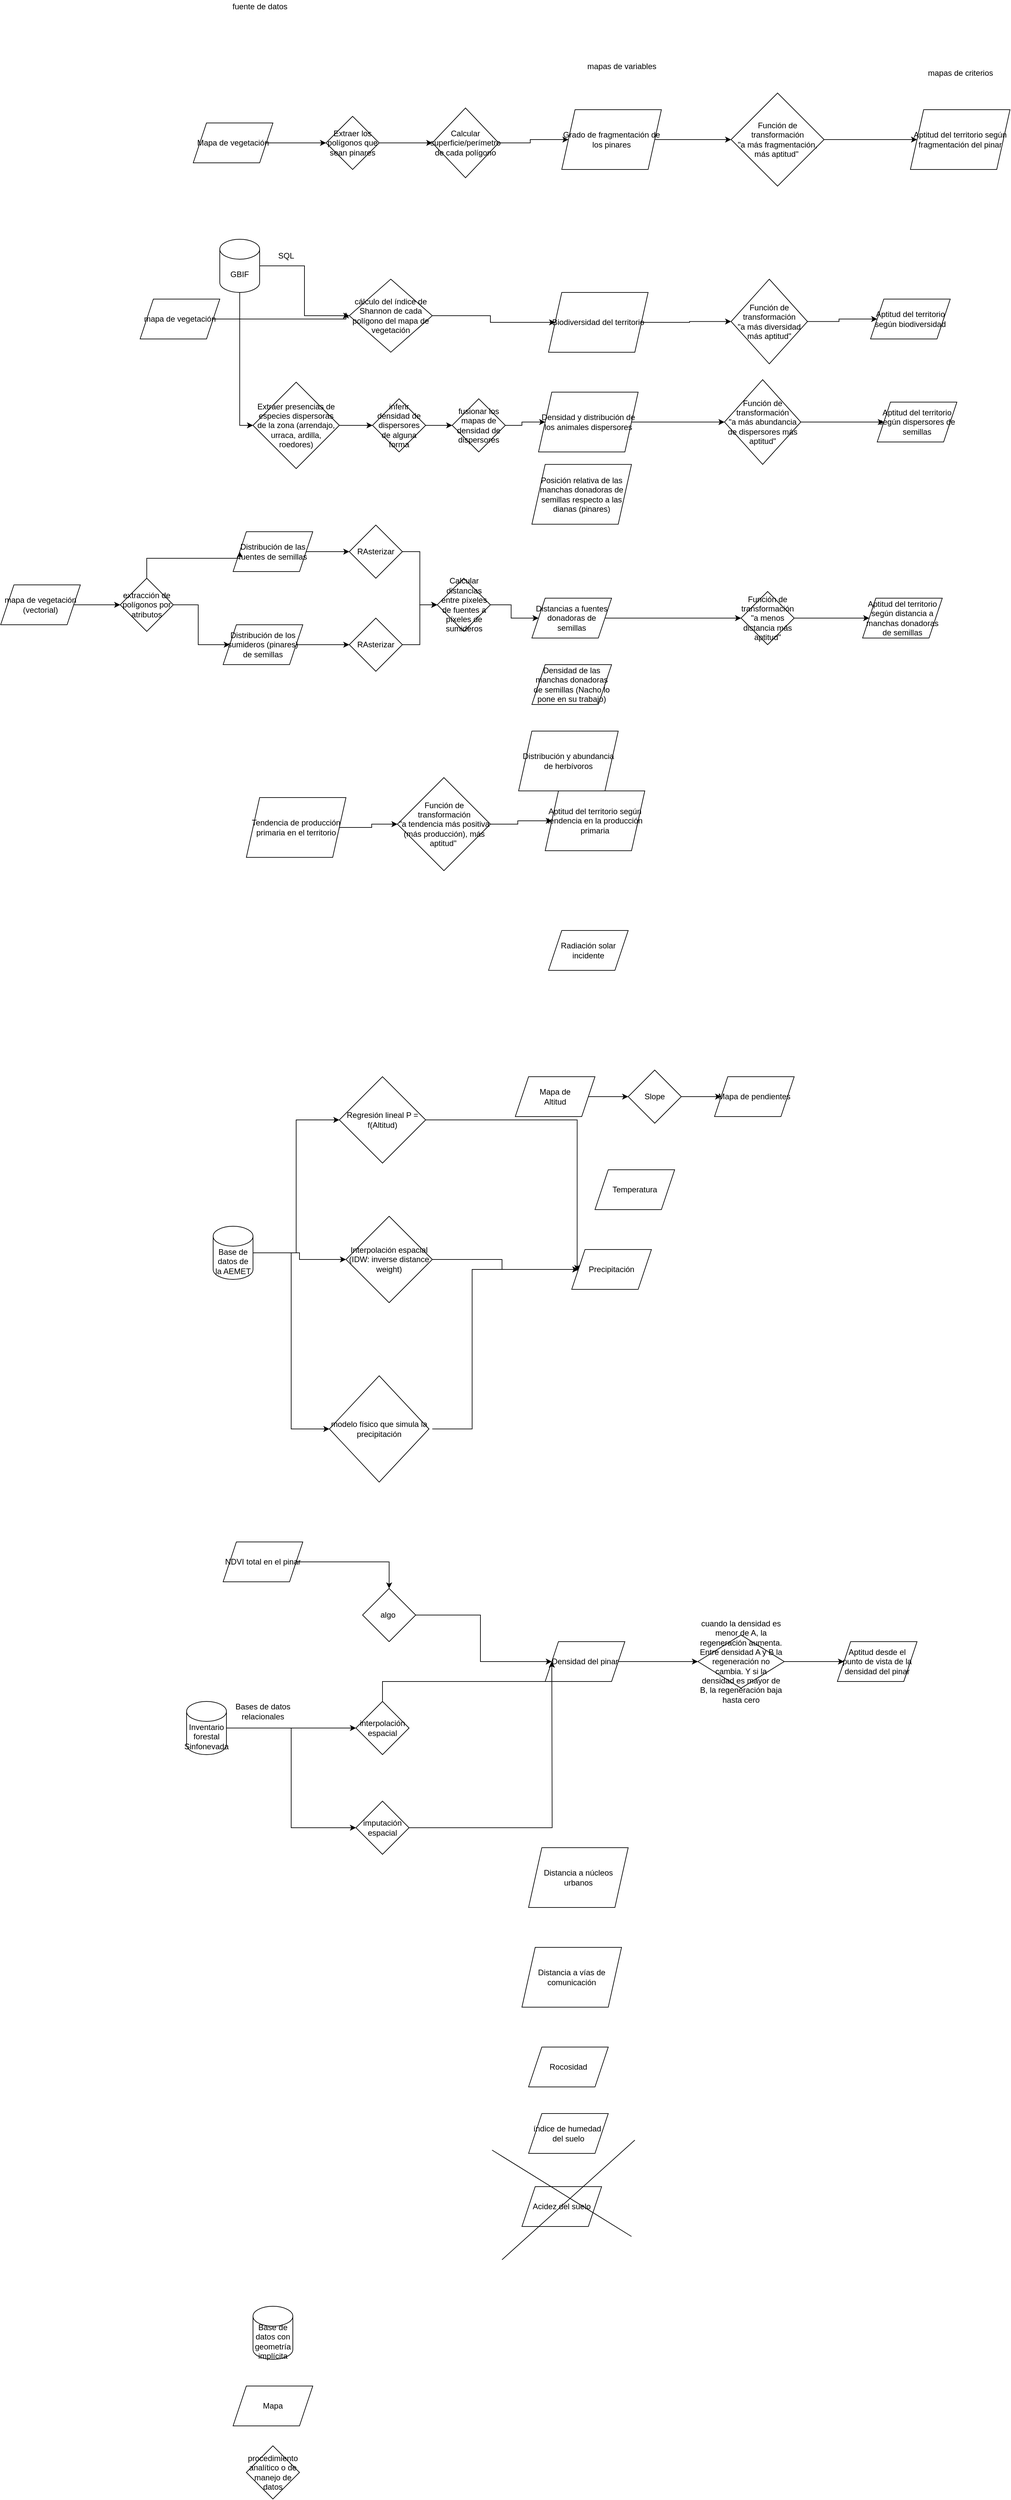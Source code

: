 <mxfile version="17.4.2" type="device"><diagram id="CVFnFEF0VjmhLy7Pes1-" name="Page-1"><mxGraphModel dx="3374" dy="2244" grid="1" gridSize="10" guides="1" tooltips="1" connect="1" arrows="1" fold="1" page="1" pageScale="1" pageWidth="2336" pageHeight="1654" math="0" shadow="0"><root><mxCell id="0"/><mxCell id="1" parent="0"/><mxCell id="jDMrutYzg-nRi5SFJwBp-1" value="Posición relativa de las manchas donadoras de semillas respecto a las dianas (pinares)&lt;br&gt;" style="shape=parallelogram;perimeter=parallelogramPerimeter;whiteSpace=wrap;html=1;fixedSize=1;" parent="1" vertex="1"><mxGeometry x="550" y="-311.25" width="150" height="90" as="geometry"/></mxCell><mxCell id="jDMrutYzg-nRi5SFJwBp-2" value="Acidez del suelo" style="shape=parallelogram;perimeter=parallelogramPerimeter;whiteSpace=wrap;html=1;fixedSize=1;" parent="1" vertex="1"><mxGeometry x="535" y="2280" width="120" height="60" as="geometry"/></mxCell><mxCell id="jDMrutYzg-nRi5SFJwBp-27" value="" style="edgeStyle=orthogonalEdgeStyle;rounded=0;orthogonalLoop=1;jettySize=auto;html=1;" parent="1" source="jDMrutYzg-nRi5SFJwBp-3" target="jDMrutYzg-nRi5SFJwBp-26" edge="1"><mxGeometry relative="1" as="geometry"/></mxCell><mxCell id="jDMrutYzg-nRi5SFJwBp-3" value="Mapa de &lt;br&gt;Altitud" style="shape=parallelogram;perimeter=parallelogramPerimeter;whiteSpace=wrap;html=1;fixedSize=1;" parent="1" vertex="1"><mxGeometry x="525" y="610" width="120" height="60" as="geometry"/></mxCell><mxCell id="jDMrutYzg-nRi5SFJwBp-4" value="Temperatura" style="shape=parallelogram;perimeter=parallelogramPerimeter;whiteSpace=wrap;html=1;fixedSize=1;" parent="1" vertex="1"><mxGeometry x="645" y="750" width="120" height="60" as="geometry"/></mxCell><mxCell id="jDMrutYzg-nRi5SFJwBp-5" value="Precipitación" style="shape=parallelogram;perimeter=parallelogramPerimeter;whiteSpace=wrap;html=1;fixedSize=1;" parent="1" vertex="1"><mxGeometry x="610" y="870" width="120" height="60" as="geometry"/></mxCell><mxCell id="jDMrutYzg-nRi5SFJwBp-9" value="Mapa de pendientes" style="shape=parallelogram;perimeter=parallelogramPerimeter;whiteSpace=wrap;html=1;fixedSize=1;" parent="1" vertex="1"><mxGeometry x="825" y="610" width="120" height="60" as="geometry"/></mxCell><mxCell id="jDMrutYzg-nRi5SFJwBp-10" value="Radiación solar incidente" style="shape=parallelogram;perimeter=parallelogramPerimeter;whiteSpace=wrap;html=1;fixedSize=1;" parent="1" vertex="1"><mxGeometry x="575" y="390" width="120" height="60" as="geometry"/></mxCell><mxCell id="jDMrutYzg-nRi5SFJwBp-16" value="Rocosidad" style="shape=parallelogram;perimeter=parallelogramPerimeter;whiteSpace=wrap;html=1;fixedSize=1;" parent="1" vertex="1"><mxGeometry x="545" y="2070" width="120" height="60" as="geometry"/></mxCell><mxCell id="Lil3zmmJc0VurwENncHi-10" style="edgeStyle=orthogonalEdgeStyle;rounded=0;orthogonalLoop=1;jettySize=auto;html=1;" edge="1" parent="1" source="jDMrutYzg-nRi5SFJwBp-24" target="Lil3zmmJc0VurwENncHi-9"><mxGeometry relative="1" as="geometry"/></mxCell><mxCell id="jDMrutYzg-nRi5SFJwBp-24" value="Densidad del pinar" style="shape=parallelogram;perimeter=parallelogramPerimeter;whiteSpace=wrap;html=1;fixedSize=1;" parent="1" vertex="1"><mxGeometry x="570" y="1460" width="120" height="60" as="geometry"/></mxCell><mxCell id="jDMrutYzg-nRi5SFJwBp-28" style="edgeStyle=orthogonalEdgeStyle;rounded=0;orthogonalLoop=1;jettySize=auto;html=1;" parent="1" source="jDMrutYzg-nRi5SFJwBp-26" target="jDMrutYzg-nRi5SFJwBp-9" edge="1"><mxGeometry relative="1" as="geometry"/></mxCell><mxCell id="jDMrutYzg-nRi5SFJwBp-26" value="Slope" style="rhombus;whiteSpace=wrap;html=1;" parent="1" vertex="1"><mxGeometry x="695" y="600" width="80" height="80" as="geometry"/></mxCell><mxCell id="Lil3zmmJc0VurwENncHi-43" value="" style="edgeStyle=orthogonalEdgeStyle;rounded=0;orthogonalLoop=1;jettySize=auto;html=1;" edge="1" parent="1" source="DqTmNQmAp-WuJFFMCKw--1" target="Lil3zmmJc0VurwENncHi-42"><mxGeometry relative="1" as="geometry"/></mxCell><mxCell id="DqTmNQmAp-WuJFFMCKw--1" value="Distancias a fuentes donadoras de semillas" style="shape=parallelogram;perimeter=parallelogramPerimeter;whiteSpace=wrap;html=1;fixedSize=1;" parent="1" vertex="1"><mxGeometry x="550" y="-110" width="120" height="60" as="geometry"/></mxCell><mxCell id="Lil3zmmJc0VurwENncHi-32" style="edgeStyle=orthogonalEdgeStyle;rounded=0;orthogonalLoop=1;jettySize=auto;html=1;" edge="1" parent="1" source="DqTmNQmAp-WuJFFMCKw--2" target="Lil3zmmJc0VurwENncHi-31"><mxGeometry relative="1" as="geometry"/></mxCell><mxCell id="DqTmNQmAp-WuJFFMCKw--2" value="Densidad y distribución de los animales dispersores" style="shape=parallelogram;perimeter=parallelogramPerimeter;whiteSpace=wrap;html=1;fixedSize=1;" parent="1" vertex="1"><mxGeometry x="560" y="-420" width="150" height="90" as="geometry"/></mxCell><mxCell id="DqTmNQmAp-WuJFFMCKw--18" style="edgeStyle=orthogonalEdgeStyle;rounded=0;orthogonalLoop=1;jettySize=auto;html=1;entryX=0;entryY=0.5;entryDx=0;entryDy=0;" parent="1" source="DqTmNQmAp-WuJFFMCKw--3" target="DqTmNQmAp-WuJFFMCKw--17" edge="1"><mxGeometry relative="1" as="geometry"/></mxCell><mxCell id="DqTmNQmAp-WuJFFMCKw--3" value="Grado de fragmentación de los pinares" style="shape=parallelogram;perimeter=parallelogramPerimeter;whiteSpace=wrap;html=1;fixedSize=1;" parent="1" vertex="1"><mxGeometry x="595" y="-845" width="150" height="90" as="geometry"/></mxCell><mxCell id="DqTmNQmAp-WuJFFMCKw--4" value="Distancia a núcleos urbanos" style="shape=parallelogram;perimeter=parallelogramPerimeter;whiteSpace=wrap;html=1;fixedSize=1;" parent="1" vertex="1"><mxGeometry x="545" y="1770" width="150" height="90" as="geometry"/></mxCell><mxCell id="DqTmNQmAp-WuJFFMCKw--5" value="Distribución y abundancia de herbívoros" style="shape=parallelogram;perimeter=parallelogramPerimeter;whiteSpace=wrap;html=1;fixedSize=1;" parent="1" vertex="1"><mxGeometry x="530" y="90" width="150" height="90" as="geometry"/></mxCell><mxCell id="DqTmNQmAp-WuJFFMCKw--6" value="Distancia a vías de comunicación" style="shape=parallelogram;perimeter=parallelogramPerimeter;whiteSpace=wrap;html=1;fixedSize=1;" parent="1" vertex="1"><mxGeometry x="535" y="1920" width="150" height="90" as="geometry"/></mxCell><mxCell id="DqTmNQmAp-WuJFFMCKw--15" style="edgeStyle=orthogonalEdgeStyle;rounded=0;orthogonalLoop=1;jettySize=auto;html=1;entryX=0;entryY=0.5;entryDx=0;entryDy=0;" parent="1" source="DqTmNQmAp-WuJFFMCKw--7" target="DqTmNQmAp-WuJFFMCKw--13" edge="1"><mxGeometry relative="1" as="geometry"/></mxCell><mxCell id="DqTmNQmAp-WuJFFMCKw--7" value="Tendencia de producción primaria en el territorio" style="shape=parallelogram;perimeter=parallelogramPerimeter;whiteSpace=wrap;html=1;fixedSize=1;" parent="1" vertex="1"><mxGeometry x="120" y="190" width="150" height="90" as="geometry"/></mxCell><mxCell id="DqTmNQmAp-WuJFFMCKw--10" value="" style="edgeStyle=orthogonalEdgeStyle;rounded=0;orthogonalLoop=1;jettySize=auto;html=1;" parent="1" source="DqTmNQmAp-WuJFFMCKw--8" target="DqTmNQmAp-WuJFFMCKw--9" edge="1"><mxGeometry relative="1" as="geometry"/></mxCell><mxCell id="DqTmNQmAp-WuJFFMCKw--8" value="Biodiversidad del territorio" style="shape=parallelogram;perimeter=parallelogramPerimeter;whiteSpace=wrap;html=1;fixedSize=1;" parent="1" vertex="1"><mxGeometry x="575" y="-570" width="150" height="90" as="geometry"/></mxCell><mxCell id="DqTmNQmAp-WuJFFMCKw--12" style="edgeStyle=orthogonalEdgeStyle;rounded=0;orthogonalLoop=1;jettySize=auto;html=1;" parent="1" source="DqTmNQmAp-WuJFFMCKw--9" target="DqTmNQmAp-WuJFFMCKw--11" edge="1"><mxGeometry relative="1" as="geometry"/></mxCell><mxCell id="DqTmNQmAp-WuJFFMCKw--9" value="Función de transformación&lt;br&gt;&quot;a más diversidad más aptitud&quot;" style="rhombus;whiteSpace=wrap;html=1;" parent="1" vertex="1"><mxGeometry x="850" y="-590" width="115" height="127.5" as="geometry"/></mxCell><mxCell id="DqTmNQmAp-WuJFFMCKw--11" value="Aptitud del territorio según biodiversidad" style="shape=parallelogram;perimeter=parallelogramPerimeter;whiteSpace=wrap;html=1;fixedSize=1;" parent="1" vertex="1"><mxGeometry x="1060" y="-560" width="120" height="60" as="geometry"/></mxCell><mxCell id="DqTmNQmAp-WuJFFMCKw--16" style="edgeStyle=orthogonalEdgeStyle;rounded=0;orthogonalLoop=1;jettySize=auto;html=1;" parent="1" source="DqTmNQmAp-WuJFFMCKw--13" target="DqTmNQmAp-WuJFFMCKw--14" edge="1"><mxGeometry relative="1" as="geometry"/></mxCell><mxCell id="DqTmNQmAp-WuJFFMCKw--13" value="Función de transformación&lt;br&gt;&quot;a tendencia más positiva (más producción), más aptitud&quot;&amp;nbsp;" style="rhombus;whiteSpace=wrap;html=1;" parent="1" vertex="1"><mxGeometry x="347.5" y="160" width="140" height="140" as="geometry"/></mxCell><mxCell id="DqTmNQmAp-WuJFFMCKw--14" value="Aptitud del territorio según tendencia en la producción primaria" style="shape=parallelogram;perimeter=parallelogramPerimeter;whiteSpace=wrap;html=1;fixedSize=1;" parent="1" vertex="1"><mxGeometry x="570" y="180" width="150" height="90" as="geometry"/></mxCell><mxCell id="DqTmNQmAp-WuJFFMCKw--20" style="edgeStyle=orthogonalEdgeStyle;rounded=0;orthogonalLoop=1;jettySize=auto;html=1;entryX=0;entryY=0.5;entryDx=0;entryDy=0;" parent="1" source="DqTmNQmAp-WuJFFMCKw--17" target="DqTmNQmAp-WuJFFMCKw--19" edge="1"><mxGeometry relative="1" as="geometry"/></mxCell><mxCell id="DqTmNQmAp-WuJFFMCKw--17" value="Función de transformación&lt;br&gt;&quot;a más fragmentación, más aptitud&quot;&amp;nbsp;" style="rhombus;whiteSpace=wrap;html=1;" parent="1" vertex="1"><mxGeometry x="850" y="-870" width="140" height="140" as="geometry"/></mxCell><mxCell id="DqTmNQmAp-WuJFFMCKw--19" value="Aptitud del territorio según fragmentación del pinar" style="shape=parallelogram;perimeter=parallelogramPerimeter;whiteSpace=wrap;html=1;fixedSize=1;" parent="1" vertex="1"><mxGeometry x="1120" y="-845" width="150" height="90" as="geometry"/></mxCell><mxCell id="DqTmNQmAp-WuJFFMCKw--21" value="mapas de criterios" style="text;html=1;align=center;verticalAlign=middle;resizable=0;points=[];autosize=1;strokeColor=none;fillColor=none;" parent="1" vertex="1"><mxGeometry x="1140" y="-910" width="110" height="20" as="geometry"/></mxCell><mxCell id="DqTmNQmAp-WuJFFMCKw--22" value="mapas de variables" style="text;html=1;align=center;verticalAlign=middle;resizable=0;points=[];autosize=1;strokeColor=none;fillColor=none;" parent="1" vertex="1"><mxGeometry x="625" y="-920" width="120" height="20" as="geometry"/></mxCell><mxCell id="DqTmNQmAp-WuJFFMCKw--23" value="" style="endArrow=none;html=1;rounded=0;" parent="1" edge="1"><mxGeometry width="50" height="50" relative="1" as="geometry"><mxPoint x="505" y="2390" as="sourcePoint"/><mxPoint x="705" y="2210" as="targetPoint"/></mxGeometry></mxCell><mxCell id="DqTmNQmAp-WuJFFMCKw--24" value="" style="endArrow=none;html=1;rounded=0;" parent="1" edge="1"><mxGeometry width="50" height="50" relative="1" as="geometry"><mxPoint x="490" y="2225" as="sourcePoint"/><mxPoint x="700" y="2355" as="targetPoint"/></mxGeometry></mxCell><mxCell id="DqTmNQmAp-WuJFFMCKw--25" value="índice de humedad&amp;nbsp; del suelo" style="shape=parallelogram;perimeter=parallelogramPerimeter;whiteSpace=wrap;html=1;fixedSize=1;" parent="1" vertex="1"><mxGeometry x="545" y="2170" width="120" height="60" as="geometry"/></mxCell><mxCell id="DqTmNQmAp-WuJFFMCKw--31" style="edgeStyle=orthogonalEdgeStyle;rounded=0;orthogonalLoop=1;jettySize=auto;html=1;entryX=0;entryY=0.5;entryDx=0;entryDy=0;" parent="1" source="DqTmNQmAp-WuJFFMCKw--26" target="DqTmNQmAp-WuJFFMCKw--30" edge="1"><mxGeometry relative="1" as="geometry"/></mxCell><mxCell id="DqTmNQmAp-WuJFFMCKw--34" style="edgeStyle=orthogonalEdgeStyle;rounded=0;orthogonalLoop=1;jettySize=auto;html=1;entryX=0;entryY=0.5;entryDx=0;entryDy=0;" parent="1" source="DqTmNQmAp-WuJFFMCKw--26" target="DqTmNQmAp-WuJFFMCKw--33" edge="1"><mxGeometry relative="1" as="geometry"/></mxCell><mxCell id="DqTmNQmAp-WuJFFMCKw--37" style="edgeStyle=orthogonalEdgeStyle;rounded=0;orthogonalLoop=1;jettySize=auto;html=1;entryX=0;entryY=0.5;entryDx=0;entryDy=0;" parent="1" source="DqTmNQmAp-WuJFFMCKw--26" target="DqTmNQmAp-WuJFFMCKw--36" edge="1"><mxGeometry relative="1" as="geometry"/></mxCell><mxCell id="DqTmNQmAp-WuJFFMCKw--26" value="Base de datos de la AEMET" style="shape=cylinder3;whiteSpace=wrap;html=1;boundedLbl=1;backgroundOutline=1;size=15;" parent="1" vertex="1"><mxGeometry x="70" y="835" width="60" height="80" as="geometry"/></mxCell><mxCell id="DqTmNQmAp-WuJFFMCKw--32" style="edgeStyle=orthogonalEdgeStyle;rounded=0;orthogonalLoop=1;jettySize=auto;html=1;entryX=0.068;entryY=0.538;entryDx=0;entryDy=0;entryPerimeter=0;" parent="1" source="DqTmNQmAp-WuJFFMCKw--30" target="jDMrutYzg-nRi5SFJwBp-5" edge="1"><mxGeometry relative="1" as="geometry"/></mxCell><mxCell id="DqTmNQmAp-WuJFFMCKw--30" value="Regresión lineal P = f(Altitud)" style="rhombus;whiteSpace=wrap;html=1;" parent="1" vertex="1"><mxGeometry x="260" y="610" width="130" height="130" as="geometry"/></mxCell><mxCell id="DqTmNQmAp-WuJFFMCKw--35" style="edgeStyle=orthogonalEdgeStyle;rounded=0;orthogonalLoop=1;jettySize=auto;html=1;" parent="1" source="DqTmNQmAp-WuJFFMCKw--33" target="jDMrutYzg-nRi5SFJwBp-5" edge="1"><mxGeometry relative="1" as="geometry"/></mxCell><mxCell id="DqTmNQmAp-WuJFFMCKw--33" value="Interpolación espacial (IDW: inverse distance weight)" style="rhombus;whiteSpace=wrap;html=1;" parent="1" vertex="1"><mxGeometry x="270" y="820" width="130" height="130" as="geometry"/></mxCell><mxCell id="DqTmNQmAp-WuJFFMCKw--38" style="edgeStyle=orthogonalEdgeStyle;rounded=0;orthogonalLoop=1;jettySize=auto;html=1;entryX=0;entryY=0.5;entryDx=0;entryDy=0;" parent="1" target="jDMrutYzg-nRi5SFJwBp-5" edge="1"><mxGeometry relative="1" as="geometry"><Array as="points"><mxPoint x="460" y="1140"/><mxPoint x="460" y="900"/></Array><mxPoint x="400" y="1140" as="sourcePoint"/></mxGeometry></mxCell><mxCell id="DqTmNQmAp-WuJFFMCKw--36" value="modelo físico que simula la precipitación" style="rhombus;whiteSpace=wrap;html=1;" parent="1" vertex="1"><mxGeometry x="245" y="1060" width="150" height="160" as="geometry"/></mxCell><mxCell id="DqTmNQmAp-WuJFFMCKw--41" style="edgeStyle=orthogonalEdgeStyle;rounded=0;orthogonalLoop=1;jettySize=auto;html=1;" parent="1" source="DqTmNQmAp-WuJFFMCKw--39" target="DqTmNQmAp-WuJFFMCKw--40" edge="1"><mxGeometry relative="1" as="geometry"/></mxCell><mxCell id="DqTmNQmAp-WuJFFMCKw--39" value="NDVI total en el pinar" style="shape=parallelogram;perimeter=parallelogramPerimeter;whiteSpace=wrap;html=1;fixedSize=1;" parent="1" vertex="1"><mxGeometry x="85" y="1310" width="120" height="60" as="geometry"/></mxCell><mxCell id="DqTmNQmAp-WuJFFMCKw--42" style="edgeStyle=orthogonalEdgeStyle;rounded=0;orthogonalLoop=1;jettySize=auto;html=1;entryX=0;entryY=0.5;entryDx=0;entryDy=0;" parent="1" source="DqTmNQmAp-WuJFFMCKw--40" target="jDMrutYzg-nRi5SFJwBp-24" edge="1"><mxGeometry relative="1" as="geometry"/></mxCell><mxCell id="DqTmNQmAp-WuJFFMCKw--40" value="algo&amp;nbsp;" style="rhombus;whiteSpace=wrap;html=1;" parent="1" vertex="1"><mxGeometry x="295" y="1380" width="80" height="80" as="geometry"/></mxCell><mxCell id="u-lQcjOvRVVrxnEtOUGd-1" value="fuente de datos" style="text;html=1;align=center;verticalAlign=middle;resizable=0;points=[];autosize=1;strokeColor=none;fillColor=none;" parent="1" vertex="1"><mxGeometry x="90" y="-1010" width="100" height="20" as="geometry"/></mxCell><mxCell id="Lil3zmmJc0VurwENncHi-3" style="edgeStyle=orthogonalEdgeStyle;rounded=0;orthogonalLoop=1;jettySize=auto;html=1;entryX=0;entryY=0.5;entryDx=0;entryDy=0;" edge="1" parent="1" source="Lil3zmmJc0VurwENncHi-1" target="Lil3zmmJc0VurwENncHi-2"><mxGeometry relative="1" as="geometry"/></mxCell><mxCell id="Lil3zmmJc0VurwENncHi-6" style="edgeStyle=orthogonalEdgeStyle;rounded=0;orthogonalLoop=1;jettySize=auto;html=1;entryX=0;entryY=0.5;entryDx=0;entryDy=0;" edge="1" parent="1" source="Lil3zmmJc0VurwENncHi-1" target="Lil3zmmJc0VurwENncHi-5"><mxGeometry relative="1" as="geometry"/></mxCell><mxCell id="Lil3zmmJc0VurwENncHi-1" value="Inventario forestal Sinfonevada" style="shape=cylinder3;whiteSpace=wrap;html=1;boundedLbl=1;backgroundOutline=1;size=15;" vertex="1" parent="1"><mxGeometry x="30" y="1550" width="60" height="80" as="geometry"/></mxCell><mxCell id="Lil3zmmJc0VurwENncHi-4" style="edgeStyle=orthogonalEdgeStyle;rounded=0;orthogonalLoop=1;jettySize=auto;html=1;entryX=0;entryY=0.5;entryDx=0;entryDy=0;" edge="1" parent="1" source="Lil3zmmJc0VurwENncHi-2" target="jDMrutYzg-nRi5SFJwBp-24"><mxGeometry relative="1" as="geometry"><Array as="points"><mxPoint x="325" y="1520"/><mxPoint x="580" y="1520"/></Array></mxGeometry></mxCell><mxCell id="Lil3zmmJc0VurwENncHi-2" value="interpolación espacial" style="rhombus;whiteSpace=wrap;html=1;" vertex="1" parent="1"><mxGeometry x="285" y="1550" width="80" height="80" as="geometry"/></mxCell><mxCell id="Lil3zmmJc0VurwENncHi-7" style="edgeStyle=orthogonalEdgeStyle;rounded=0;orthogonalLoop=1;jettySize=auto;html=1;" edge="1" parent="1" source="Lil3zmmJc0VurwENncHi-5"><mxGeometry relative="1" as="geometry"><mxPoint x="580" y="1490" as="targetPoint"/></mxGeometry></mxCell><mxCell id="Lil3zmmJc0VurwENncHi-5" value="imputación espacial" style="rhombus;whiteSpace=wrap;html=1;" vertex="1" parent="1"><mxGeometry x="285" y="1700" width="80" height="80" as="geometry"/></mxCell><mxCell id="Lil3zmmJc0VurwENncHi-8" value="Bases de datos relacionales" style="text;html=1;strokeColor=none;fillColor=none;align=center;verticalAlign=middle;whiteSpace=wrap;rounded=0;" vertex="1" parent="1"><mxGeometry x="100" y="1550" width="90" height="30" as="geometry"/></mxCell><mxCell id="Lil3zmmJc0VurwENncHi-12" style="edgeStyle=orthogonalEdgeStyle;rounded=0;orthogonalLoop=1;jettySize=auto;html=1;" edge="1" parent="1" source="Lil3zmmJc0VurwENncHi-9" target="Lil3zmmJc0VurwENncHi-11"><mxGeometry relative="1" as="geometry"/></mxCell><mxCell id="Lil3zmmJc0VurwENncHi-9" value="cuando la densidad es menor de A, la regeneración aumenta. Entre densidad A y B la regeneración no cambia. Y si la densidad es mayor de B, la regeneración baja hasta cero" style="rhombus;whiteSpace=wrap;html=1;" vertex="1" parent="1"><mxGeometry x="800" y="1450" width="130" height="80" as="geometry"/></mxCell><mxCell id="Lil3zmmJc0VurwENncHi-11" value="Aptitud desde el punto de vista de la densidad del pinar" style="shape=parallelogram;perimeter=parallelogramPerimeter;whiteSpace=wrap;html=1;fixedSize=1;" vertex="1" parent="1"><mxGeometry x="1010" y="1460" width="120" height="60" as="geometry"/></mxCell><mxCell id="Lil3zmmJc0VurwENncHi-15" style="edgeStyle=orthogonalEdgeStyle;rounded=0;orthogonalLoop=1;jettySize=auto;html=1;entryX=0;entryY=0.5;entryDx=0;entryDy=0;" edge="1" parent="1" source="Lil3zmmJc0VurwENncHi-13" target="Lil3zmmJc0VurwENncHi-14"><mxGeometry relative="1" as="geometry"/></mxCell><mxCell id="Lil3zmmJc0VurwENncHi-13" value="Mapa de vegetación" style="shape=parallelogram;perimeter=parallelogramPerimeter;whiteSpace=wrap;html=1;fixedSize=1;" vertex="1" parent="1"><mxGeometry x="40" y="-825" width="120" height="60" as="geometry"/></mxCell><mxCell id="Lil3zmmJc0VurwENncHi-22" value="" style="edgeStyle=orthogonalEdgeStyle;rounded=0;orthogonalLoop=1;jettySize=auto;html=1;" edge="1" parent="1" source="Lil3zmmJc0VurwENncHi-14" target="Lil3zmmJc0VurwENncHi-21"><mxGeometry relative="1" as="geometry"/></mxCell><mxCell id="Lil3zmmJc0VurwENncHi-14" value="Extraer los polígonos que sean pinares" style="rhombus;whiteSpace=wrap;html=1;" vertex="1" parent="1"><mxGeometry x="240" y="-835" width="80" height="80" as="geometry"/></mxCell><mxCell id="Lil3zmmJc0VurwENncHi-16" value="Mapa" style="shape=parallelogram;perimeter=parallelogramPerimeter;whiteSpace=wrap;html=1;fixedSize=1;" vertex="1" parent="1"><mxGeometry x="100" y="2580" width="120" height="60" as="geometry"/></mxCell><mxCell id="Lil3zmmJc0VurwENncHi-17" value="Base de datos con geometría implícita" style="shape=cylinder3;whiteSpace=wrap;html=1;boundedLbl=1;backgroundOutline=1;size=15;" vertex="1" parent="1"><mxGeometry x="130" y="2460" width="60" height="80" as="geometry"/></mxCell><mxCell id="Lil3zmmJc0VurwENncHi-18" value="procedimiento analítico o de manejo de datos" style="rhombus;whiteSpace=wrap;html=1;" vertex="1" parent="1"><mxGeometry x="120" y="2670" width="80" height="80" as="geometry"/></mxCell><mxCell id="Lil3zmmJc0VurwENncHi-23" style="edgeStyle=orthogonalEdgeStyle;rounded=0;orthogonalLoop=1;jettySize=auto;html=1;entryX=0;entryY=0.5;entryDx=0;entryDy=0;" edge="1" parent="1" source="Lil3zmmJc0VurwENncHi-21" target="DqTmNQmAp-WuJFFMCKw--3"><mxGeometry relative="1" as="geometry"/></mxCell><mxCell id="Lil3zmmJc0VurwENncHi-21" value="Calcular superficie/perímetro de cada polígono" style="rhombus;whiteSpace=wrap;html=1;" vertex="1" parent="1"><mxGeometry x="400" y="-847.5" width="100" height="105" as="geometry"/></mxCell><mxCell id="Lil3zmmJc0VurwENncHi-27" style="edgeStyle=orthogonalEdgeStyle;rounded=0;orthogonalLoop=1;jettySize=auto;html=1;" edge="1" parent="1" source="Lil3zmmJc0VurwENncHi-24" target="Lil3zmmJc0VurwENncHi-26"><mxGeometry relative="1" as="geometry"/></mxCell><mxCell id="Lil3zmmJc0VurwENncHi-36" style="edgeStyle=orthogonalEdgeStyle;rounded=0;orthogonalLoop=1;jettySize=auto;html=1;entryX=0;entryY=0.5;entryDx=0;entryDy=0;" edge="1" parent="1" source="Lil3zmmJc0VurwENncHi-24" target="Lil3zmmJc0VurwENncHi-35"><mxGeometry relative="1" as="geometry"/></mxCell><mxCell id="Lil3zmmJc0VurwENncHi-24" value="GBIF" style="shape=cylinder3;whiteSpace=wrap;html=1;boundedLbl=1;backgroundOutline=1;size=15;" vertex="1" parent="1"><mxGeometry x="80" y="-650" width="60" height="80" as="geometry"/></mxCell><mxCell id="Lil3zmmJc0VurwENncHi-28" style="edgeStyle=orthogonalEdgeStyle;rounded=0;orthogonalLoop=1;jettySize=auto;html=1;" edge="1" parent="1" source="Lil3zmmJc0VurwENncHi-25"><mxGeometry relative="1" as="geometry"><mxPoint x="270" y="-540" as="targetPoint"/><Array as="points"><mxPoint x="100" y="-530"/><mxPoint x="270" y="-530"/></Array></mxGeometry></mxCell><mxCell id="Lil3zmmJc0VurwENncHi-25" value="mapa de vegetación" style="shape=parallelogram;perimeter=parallelogramPerimeter;whiteSpace=wrap;html=1;fixedSize=1;" vertex="1" parent="1"><mxGeometry x="-40" y="-560" width="120" height="60" as="geometry"/></mxCell><mxCell id="Lil3zmmJc0VurwENncHi-29" style="edgeStyle=orthogonalEdgeStyle;rounded=0;orthogonalLoop=1;jettySize=auto;html=1;entryX=0;entryY=0.5;entryDx=0;entryDy=0;" edge="1" parent="1" source="Lil3zmmJc0VurwENncHi-26" target="DqTmNQmAp-WuJFFMCKw--8"><mxGeometry relative="1" as="geometry"/></mxCell><mxCell id="Lil3zmmJc0VurwENncHi-26" value="cálculo del índice de Shannon de cada polígono del mapa de vegetación" style="rhombus;whiteSpace=wrap;html=1;" vertex="1" parent="1"><mxGeometry x="275" y="-590" width="125" height="110" as="geometry"/></mxCell><mxCell id="Lil3zmmJc0VurwENncHi-30" value="SQL" style="text;html=1;strokeColor=none;fillColor=none;align=center;verticalAlign=middle;whiteSpace=wrap;rounded=0;" vertex="1" parent="1"><mxGeometry x="150" y="-640" width="60" height="30" as="geometry"/></mxCell><mxCell id="Lil3zmmJc0VurwENncHi-34" style="edgeStyle=orthogonalEdgeStyle;rounded=0;orthogonalLoop=1;jettySize=auto;html=1;entryX=0;entryY=0.5;entryDx=0;entryDy=0;" edge="1" parent="1" source="Lil3zmmJc0VurwENncHi-31" target="Lil3zmmJc0VurwENncHi-33"><mxGeometry relative="1" as="geometry"/></mxCell><mxCell id="Lil3zmmJc0VurwENncHi-31" value="Función de transformación&lt;br&gt;&quot;a más abundancia de dispersores más aptitud&quot;" style="rhombus;whiteSpace=wrap;html=1;" vertex="1" parent="1"><mxGeometry x="840" y="-438.75" width="115" height="127.5" as="geometry"/></mxCell><mxCell id="Lil3zmmJc0VurwENncHi-33" value="Aptitud del territorio según dispersores de semillas" style="shape=parallelogram;perimeter=parallelogramPerimeter;whiteSpace=wrap;html=1;fixedSize=1;" vertex="1" parent="1"><mxGeometry x="1070" y="-405" width="120" height="60" as="geometry"/></mxCell><mxCell id="Lil3zmmJc0VurwENncHi-38" value="" style="edgeStyle=orthogonalEdgeStyle;rounded=0;orthogonalLoop=1;jettySize=auto;html=1;" edge="1" parent="1" source="Lil3zmmJc0VurwENncHi-35" target="Lil3zmmJc0VurwENncHi-37"><mxGeometry relative="1" as="geometry"/></mxCell><mxCell id="Lil3zmmJc0VurwENncHi-35" value="Extraer presencias de especies dispersoras de la zona (arrendajo, urraca, ardilla, roedores)" style="rhombus;whiteSpace=wrap;html=1;" vertex="1" parent="1"><mxGeometry x="130" y="-435" width="130" height="130" as="geometry"/></mxCell><mxCell id="Lil3zmmJc0VurwENncHi-40" value="" style="edgeStyle=orthogonalEdgeStyle;rounded=0;orthogonalLoop=1;jettySize=auto;html=1;" edge="1" parent="1" source="Lil3zmmJc0VurwENncHi-37" target="Lil3zmmJc0VurwENncHi-39"><mxGeometry relative="1" as="geometry"/></mxCell><mxCell id="Lil3zmmJc0VurwENncHi-37" value="inferir densidad de dispersores de alguna forma" style="rhombus;whiteSpace=wrap;html=1;" vertex="1" parent="1"><mxGeometry x="310" y="-410" width="80" height="80" as="geometry"/></mxCell><mxCell id="Lil3zmmJc0VurwENncHi-41" style="edgeStyle=orthogonalEdgeStyle;rounded=0;orthogonalLoop=1;jettySize=auto;html=1;" edge="1" parent="1" source="Lil3zmmJc0VurwENncHi-39" target="DqTmNQmAp-WuJFFMCKw--2"><mxGeometry relative="1" as="geometry"/></mxCell><mxCell id="Lil3zmmJc0VurwENncHi-39" value="fusionar los mapas de densidad de dispersores" style="rhombus;whiteSpace=wrap;html=1;" vertex="1" parent="1"><mxGeometry x="430" y="-410" width="80" height="80" as="geometry"/></mxCell><mxCell id="Lil3zmmJc0VurwENncHi-45" style="edgeStyle=orthogonalEdgeStyle;rounded=0;orthogonalLoop=1;jettySize=auto;html=1;entryX=0;entryY=0.5;entryDx=0;entryDy=0;" edge="1" parent="1" source="Lil3zmmJc0VurwENncHi-42" target="Lil3zmmJc0VurwENncHi-44"><mxGeometry relative="1" as="geometry"/></mxCell><mxCell id="Lil3zmmJc0VurwENncHi-42" value="Función de transformación &quot;a menos distancia más aptitud&quot;" style="rhombus;whiteSpace=wrap;html=1;" vertex="1" parent="1"><mxGeometry x="865" y="-120" width="80" height="80" as="geometry"/></mxCell><mxCell id="Lil3zmmJc0VurwENncHi-44" value="Aptitud del territorio según distancia a manchas donadoras de semillas" style="shape=parallelogram;perimeter=parallelogramPerimeter;whiteSpace=wrap;html=1;fixedSize=1;" vertex="1" parent="1"><mxGeometry x="1048" y="-110" width="120" height="60" as="geometry"/></mxCell><mxCell id="Lil3zmmJc0VurwENncHi-55" value="" style="edgeStyle=orthogonalEdgeStyle;rounded=0;orthogonalLoop=1;jettySize=auto;html=1;" edge="1" parent="1" source="Lil3zmmJc0VurwENncHi-46" target="Lil3zmmJc0VurwENncHi-54"><mxGeometry relative="1" as="geometry"/></mxCell><mxCell id="Lil3zmmJc0VurwENncHi-46" value="Distribución de las fuentes de semillas" style="shape=parallelogram;perimeter=parallelogramPerimeter;whiteSpace=wrap;html=1;fixedSize=1;" vertex="1" parent="1"><mxGeometry x="100" y="-210" width="120" height="60" as="geometry"/></mxCell><mxCell id="Lil3zmmJc0VurwENncHi-57" style="edgeStyle=orthogonalEdgeStyle;rounded=0;orthogonalLoop=1;jettySize=auto;html=1;" edge="1" parent="1" source="Lil3zmmJc0VurwENncHi-47" target="Lil3zmmJc0VurwENncHi-56"><mxGeometry relative="1" as="geometry"/></mxCell><mxCell id="Lil3zmmJc0VurwENncHi-47" value="Distribución de los sumideros (pinares) de semillas" style="shape=parallelogram;perimeter=parallelogramPerimeter;whiteSpace=wrap;html=1;fixedSize=1;" vertex="1" parent="1"><mxGeometry x="85" y="-70" width="120" height="60" as="geometry"/></mxCell><mxCell id="Lil3zmmJc0VurwENncHi-48" value="Densidad de las manchas donadoras de semillas (Nacho lo pone en su trabajo)" style="shape=parallelogram;perimeter=parallelogramPerimeter;whiteSpace=wrap;html=1;fixedSize=1;" vertex="1" parent="1"><mxGeometry x="550" y="-10" width="120" height="60" as="geometry"/></mxCell><mxCell id="Lil3zmmJc0VurwENncHi-51" value="" style="edgeStyle=orthogonalEdgeStyle;rounded=0;orthogonalLoop=1;jettySize=auto;html=1;" edge="1" parent="1" source="Lil3zmmJc0VurwENncHi-49" target="Lil3zmmJc0VurwENncHi-50"><mxGeometry relative="1" as="geometry"/></mxCell><mxCell id="Lil3zmmJc0VurwENncHi-49" value="mapa de vegetación (vectorial)" style="shape=parallelogram;perimeter=parallelogramPerimeter;whiteSpace=wrap;html=1;fixedSize=1;" vertex="1" parent="1"><mxGeometry x="-250" y="-130" width="120" height="60" as="geometry"/></mxCell><mxCell id="Lil3zmmJc0VurwENncHi-52" style="edgeStyle=orthogonalEdgeStyle;rounded=0;orthogonalLoop=1;jettySize=auto;html=1;entryX=0;entryY=0.5;entryDx=0;entryDy=0;" edge="1" parent="1" source="Lil3zmmJc0VurwENncHi-50" target="Lil3zmmJc0VurwENncHi-46"><mxGeometry relative="1" as="geometry"><Array as="points"><mxPoint x="-30" y="-170"/><mxPoint x="110" y="-170"/></Array></mxGeometry></mxCell><mxCell id="Lil3zmmJc0VurwENncHi-53" style="edgeStyle=orthogonalEdgeStyle;rounded=0;orthogonalLoop=1;jettySize=auto;html=1;entryX=0;entryY=0.5;entryDx=0;entryDy=0;" edge="1" parent="1" source="Lil3zmmJc0VurwENncHi-50" target="Lil3zmmJc0VurwENncHi-47"><mxGeometry relative="1" as="geometry"/></mxCell><mxCell id="Lil3zmmJc0VurwENncHi-50" value="extracción de polígonos por atributos" style="rhombus;whiteSpace=wrap;html=1;" vertex="1" parent="1"><mxGeometry x="-70" y="-140" width="80" height="80" as="geometry"/></mxCell><mxCell id="Lil3zmmJc0VurwENncHi-59" value="" style="edgeStyle=orthogonalEdgeStyle;rounded=0;orthogonalLoop=1;jettySize=auto;html=1;" edge="1" parent="1" source="Lil3zmmJc0VurwENncHi-54" target="Lil3zmmJc0VurwENncHi-58"><mxGeometry relative="1" as="geometry"/></mxCell><mxCell id="Lil3zmmJc0VurwENncHi-54" value="RAsterizar" style="rhombus;whiteSpace=wrap;html=1;" vertex="1" parent="1"><mxGeometry x="275" y="-220" width="80" height="80" as="geometry"/></mxCell><mxCell id="Lil3zmmJc0VurwENncHi-60" style="edgeStyle=orthogonalEdgeStyle;rounded=0;orthogonalLoop=1;jettySize=auto;html=1;entryX=0;entryY=0.5;entryDx=0;entryDy=0;" edge="1" parent="1" source="Lil3zmmJc0VurwENncHi-56" target="Lil3zmmJc0VurwENncHi-58"><mxGeometry relative="1" as="geometry"/></mxCell><mxCell id="Lil3zmmJc0VurwENncHi-56" value="RAsterizar" style="rhombus;whiteSpace=wrap;html=1;" vertex="1" parent="1"><mxGeometry x="275" y="-80" width="80" height="80" as="geometry"/></mxCell><mxCell id="Lil3zmmJc0VurwENncHi-61" style="edgeStyle=orthogonalEdgeStyle;rounded=0;orthogonalLoop=1;jettySize=auto;html=1;" edge="1" parent="1" source="Lil3zmmJc0VurwENncHi-58" target="DqTmNQmAp-WuJFFMCKw--1"><mxGeometry relative="1" as="geometry"/></mxCell><mxCell id="Lil3zmmJc0VurwENncHi-58" value="Calcular distancias entre píxeles de fuentes a píxeles de sumideros" style="rhombus;whiteSpace=wrap;html=1;" vertex="1" parent="1"><mxGeometry x="407.5" y="-140" width="80" height="80" as="geometry"/></mxCell></root></mxGraphModel></diagram></mxfile>